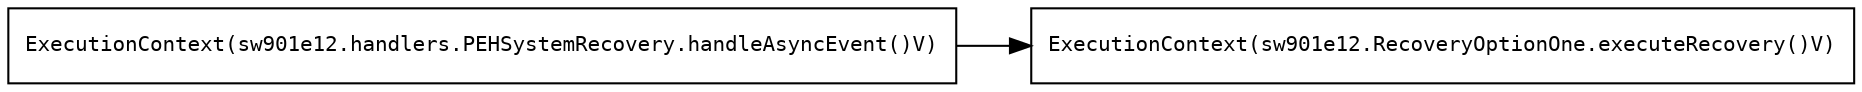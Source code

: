digraph cfg
{
graph [rankdir=LR];
0 [label="ExecutionContext(sw901e12.handlers.PEHSystemRecovery.handleAsyncEvent()V)",shape=box,fontname=Courier,fontsize=10];
1 [label="ExecutionContext(sw901e12.RecoveryOptionOne.executeRecovery()V)",shape=box,fontname=Courier,fontsize=10];
0 -> 1[fontname=Courier,fontsize=10];
}
